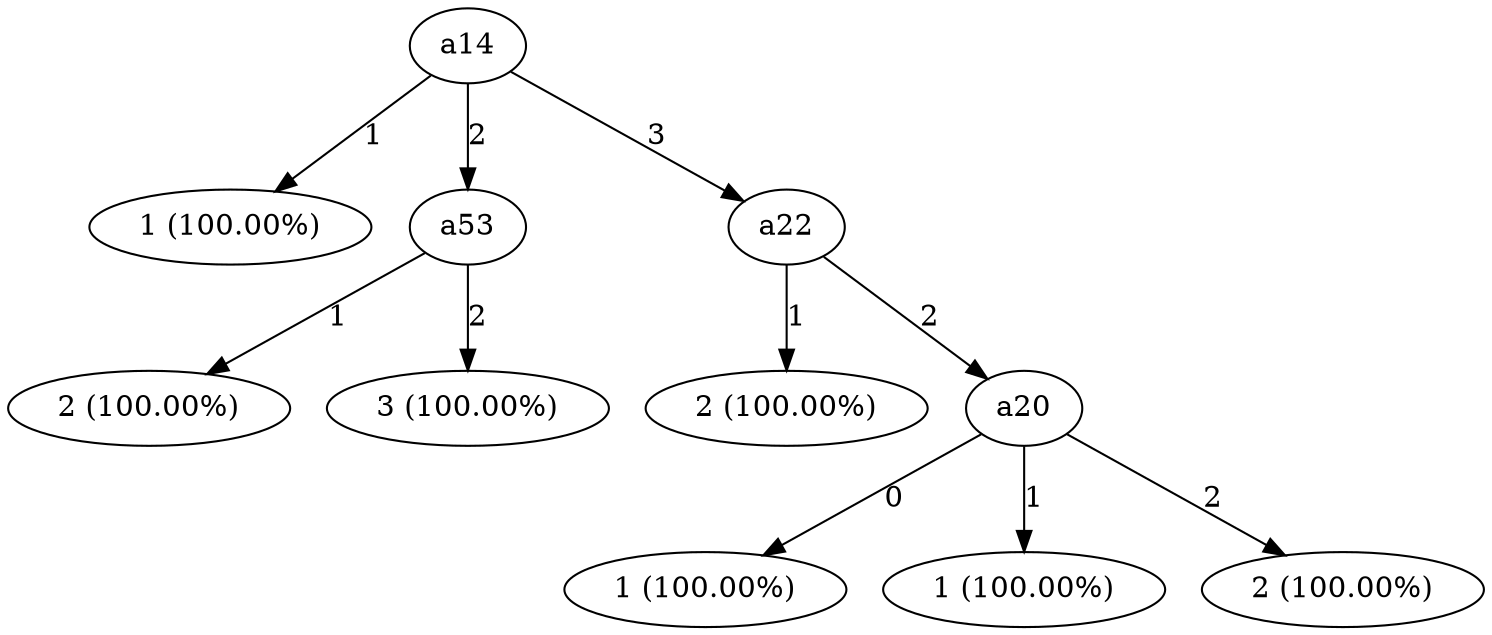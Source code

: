 digraph G {
"bg==" [ shape=oval label="a14"]
"bg==" -> "bi0w" [ label="1" ]
"bi0w" [ shape=oval label="1 (100.00%)"]
"bg==" -> "bi0x" [ label="2" ]
"bi0x" [ shape=oval label="a53"]
"bi0x" -> "bi0xLTA=" [ label="1" ]
"bi0xLTA=" [ shape=oval label="2 (100.00%)"]
"bi0x" -> "bi0xLTE=" [ label="2" ]
"bi0xLTE=" [ shape=oval label="3 (100.00%)"]
"bg==" -> "bi0y" [ label="3" ]
"bi0y" [ shape=oval label="a22"]
"bi0y" -> "bi0yLTA=" [ label="1" ]
"bi0yLTA=" [ shape=oval label="2 (100.00%)"]
"bi0y" -> "bi0yLTE=" [ label="2" ]
"bi0yLTE=" [ shape=oval label="a20"]
"bi0yLTE=" -> "bi0yLTEtMA==" [ label="0" ]
"bi0yLTEtMA==" [ shape=oval label="1 (100.00%)"]
"bi0yLTE=" -> "bi0yLTEtMQ==" [ label="1" ]
"bi0yLTEtMQ==" [ shape=oval label="1 (100.00%)"]
"bi0yLTE=" -> "bi0yLTEtMg==" [ label="2" ]
"bi0yLTEtMg==" [ shape=oval label="2 (100.00%)"]
}
